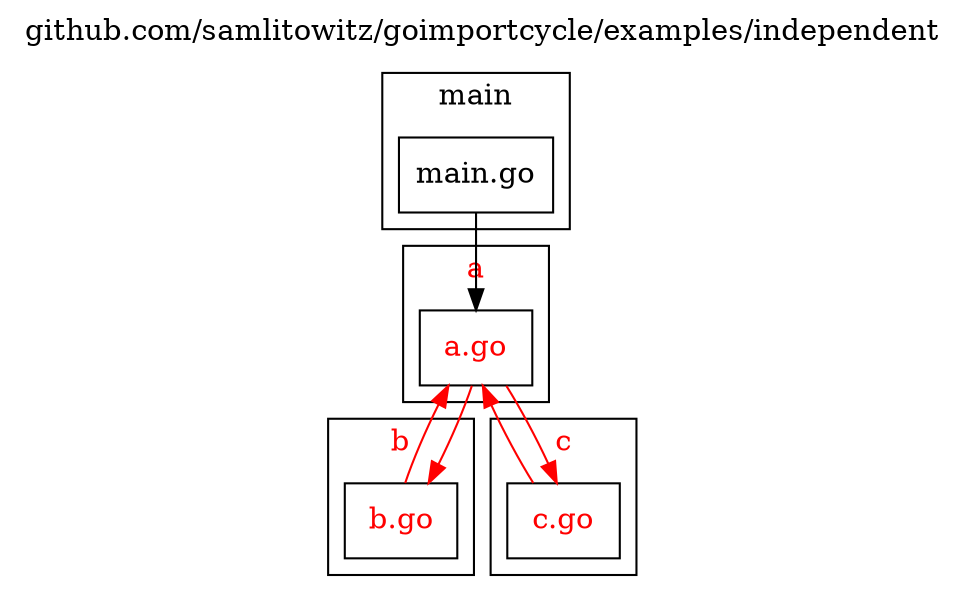 digraph {
	labelloc="t";
	label="github.com/samlitowitz/goimportcycle/examples/independent";
	rankdir="TB";
	node [shape="rect"];

	subgraph "cluster_pkg_a" {
		label="a";
		style="filled";
		fontcolor="#ff0000";
		fillcolor="#ffffff";

		"pkg_a_file_a" [label="a.go", style="filled", fontcolor="#ff0000", fillcolor="#ffffff"];
	};

	subgraph "cluster_pkg_b" {
		label="b";
		style="filled";
		fontcolor="#ff0000";
		fillcolor="#ffffff";

		"pkg_b_file_b" [label="b.go", style="filled", fontcolor="#ff0000", fillcolor="#ffffff"];
	};

	subgraph "cluster_pkg_c" {
		label="c";
		style="filled";
		fontcolor="#ff0000";
		fillcolor="#ffffff";

		"pkg_c_file_c" [label="c.go", style="filled", fontcolor="#ff0000", fillcolor="#ffffff"];
	};

	subgraph "cluster_pkg_main" {
		label="main";
		style="filled";
		fontcolor="#000000";
		fillcolor="#ffffff";

		"pkg_main_file_main" [label="main.go", style="filled", fontcolor="#000000", fillcolor="#ffffff"];
	};

	"pkg_a_file_a" -> "pkg_b_file_b" [color="#ff0000"];
	"pkg_a_file_a" -> "pkg_c_file_c" [color="#ff0000"];
	"pkg_b_file_b" -> "pkg_a_file_a" [color="#ff0000"];
	"pkg_c_file_c" -> "pkg_a_file_a" [color="#ff0000"];
	"pkg_main_file_main" -> "pkg_a_file_a" [color="#000000"];
}
